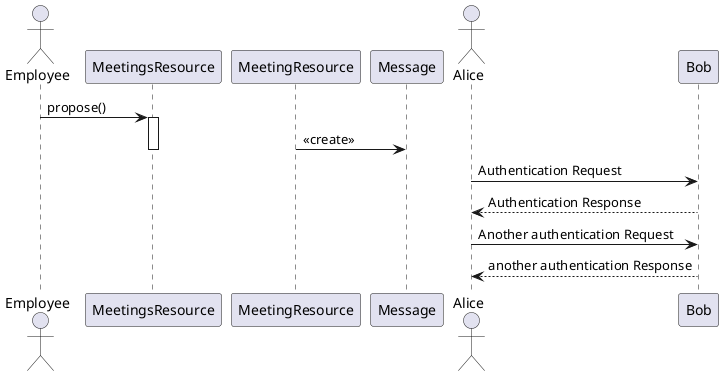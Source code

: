 @startuml

actor Employee

Employee -> MeetingsResource : propose()
activate MeetingsResource
MeetingResource -> Message : <<create>>

deactivate MeetingsResource



actor Alice
Alice -> Bob: Authentication Request
Bob --> Alice: Authentication Response

Alice -> Bob: Another authentication Request
Alice <-- Bob: another authentication Response
@enduml